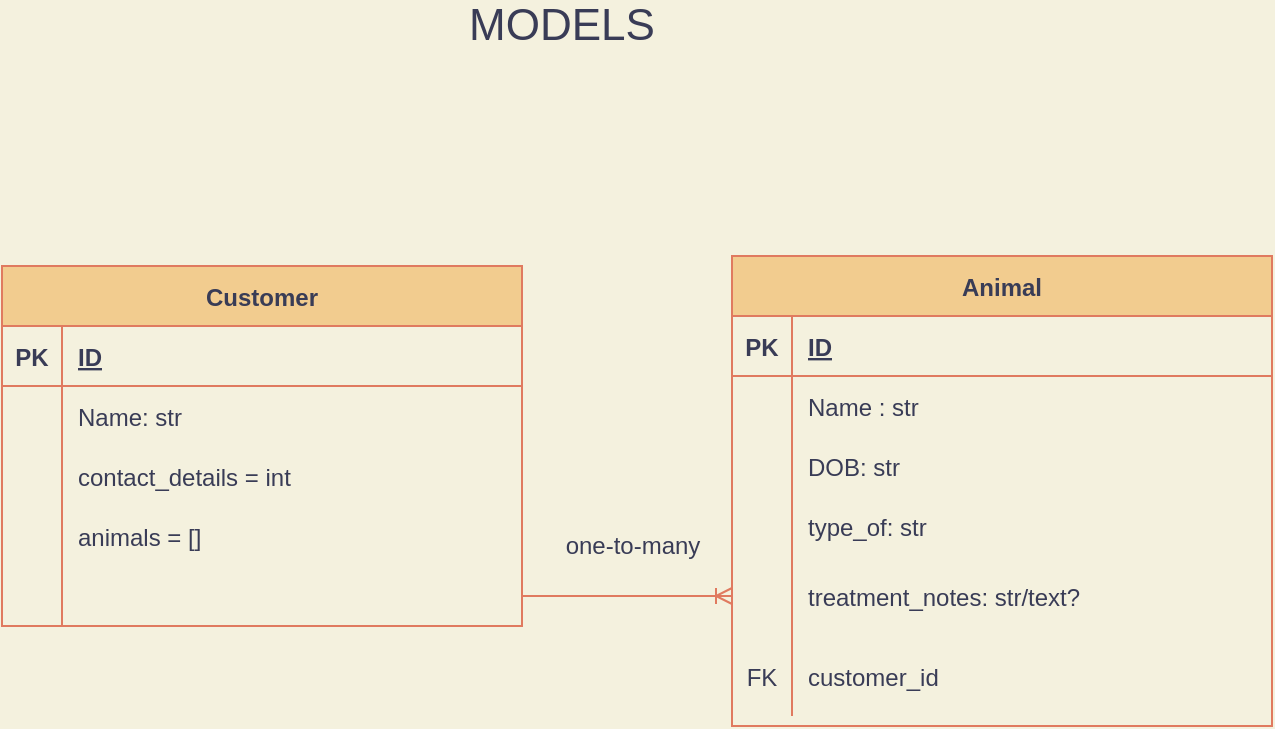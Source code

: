 <mxfile version="13.10.0" type="embed" pages="2">
    <diagram id="R2lEEEUBdFMjLlhIrx00" name="Page-1">
        <mxGraphModel dx="887" dy="693" grid="1" gridSize="10" guides="1" tooltips="1" connect="1" arrows="1" fold="1" page="1" pageScale="1" pageWidth="850" pageHeight="1100" background="#F4F1DE" math="0" shadow="0" extFonts="Permanent Marker^https://fonts.googleapis.com/css?family=Permanent+Marker">
            <root>
                <mxCell id="0"/>
                <mxCell id="1" parent="0"/>
                <mxCell id="C-vyLk0tnHw3VtMMgP7b-2" value="Animal" style="shape=table;startSize=30;container=1;collapsible=1;childLayout=tableLayout;fixedRows=1;rowLines=0;fontStyle=1;align=center;resizeLast=1;fillColor=#F2CC8F;strokeColor=#E07A5F;fontColor=#393C56;" parent="1" vertex="1">
                    <mxGeometry x="490" y="195" width="270" height="235" as="geometry"/>
                </mxCell>
                <mxCell id="C-vyLk0tnHw3VtMMgP7b-3" value="" style="shape=partialRectangle;collapsible=0;dropTarget=0;pointerEvents=0;fillColor=none;points=[[0,0.5],[1,0.5]];portConstraint=eastwest;top=0;left=0;right=0;bottom=1;strokeColor=#E07A5F;fontColor=#393C56;" parent="C-vyLk0tnHw3VtMMgP7b-2" vertex="1">
                    <mxGeometry y="30" width="270" height="30" as="geometry"/>
                </mxCell>
                <mxCell id="C-vyLk0tnHw3VtMMgP7b-4" value="PK" style="shape=partialRectangle;overflow=hidden;connectable=0;fillColor=none;top=0;left=0;bottom=0;right=0;fontStyle=1;strokeColor=#E07A5F;fontColor=#393C56;" parent="C-vyLk0tnHw3VtMMgP7b-3" vertex="1">
                    <mxGeometry width="30" height="30" as="geometry"/>
                </mxCell>
                <mxCell id="C-vyLk0tnHw3VtMMgP7b-5" value="ID" style="shape=partialRectangle;overflow=hidden;connectable=0;fillColor=none;top=0;left=0;bottom=0;right=0;align=left;spacingLeft=6;fontStyle=5;strokeColor=#E07A5F;fontColor=#393C56;" parent="C-vyLk0tnHw3VtMMgP7b-3" vertex="1">
                    <mxGeometry x="30" width="240" height="30" as="geometry"/>
                </mxCell>
                <mxCell id="C-vyLk0tnHw3VtMMgP7b-6" value="" style="shape=partialRectangle;collapsible=0;dropTarget=0;pointerEvents=0;fillColor=none;points=[[0,0.5],[1,0.5]];portConstraint=eastwest;top=0;left=0;right=0;bottom=0;strokeColor=#E07A5F;fontColor=#393C56;" parent="C-vyLk0tnHw3VtMMgP7b-2" vertex="1">
                    <mxGeometry y="60" width="270" height="30" as="geometry"/>
                </mxCell>
                <mxCell id="C-vyLk0tnHw3VtMMgP7b-7" value="" style="shape=partialRectangle;overflow=hidden;connectable=0;fillColor=none;top=0;left=0;bottom=0;right=0;strokeColor=#E07A5F;fontColor=#393C56;" parent="C-vyLk0tnHw3VtMMgP7b-6" vertex="1">
                    <mxGeometry width="30" height="30" as="geometry"/>
                </mxCell>
                <mxCell id="C-vyLk0tnHw3VtMMgP7b-8" value="Name : str" style="shape=partialRectangle;overflow=hidden;connectable=0;fillColor=none;top=0;left=0;bottom=0;right=0;align=left;spacingLeft=6;strokeColor=#E07A5F;fontColor=#393C56;" parent="C-vyLk0tnHw3VtMMgP7b-6" vertex="1">
                    <mxGeometry x="30" width="240" height="30" as="geometry"/>
                </mxCell>
                <mxCell id="C-vyLk0tnHw3VtMMgP7b-9" value="" style="shape=partialRectangle;collapsible=0;dropTarget=0;pointerEvents=0;fillColor=none;points=[[0,0.5],[1,0.5]];portConstraint=eastwest;top=0;left=0;right=0;bottom=0;strokeColor=#E07A5F;fontColor=#393C56;" parent="C-vyLk0tnHw3VtMMgP7b-2" vertex="1">
                    <mxGeometry y="90" width="270" height="30" as="geometry"/>
                </mxCell>
                <mxCell id="C-vyLk0tnHw3VtMMgP7b-10" value="" style="shape=partialRectangle;overflow=hidden;connectable=0;fillColor=none;top=0;left=0;bottom=0;right=0;strokeColor=#E07A5F;fontColor=#393C56;" parent="C-vyLk0tnHw3VtMMgP7b-9" vertex="1">
                    <mxGeometry width="30" height="30" as="geometry"/>
                </mxCell>
                <mxCell id="C-vyLk0tnHw3VtMMgP7b-11" value="DOB: str" style="shape=partialRectangle;overflow=hidden;connectable=0;fillColor=none;top=0;left=0;bottom=0;right=0;align=left;spacingLeft=6;strokeColor=#E07A5F;fontColor=#393C56;" parent="C-vyLk0tnHw3VtMMgP7b-9" vertex="1">
                    <mxGeometry x="30" width="240" height="30" as="geometry"/>
                </mxCell>
                <mxCell id="m3qaLlp12Cmb-U1JboAg-4" value="" style="shape=partialRectangle;collapsible=0;dropTarget=0;pointerEvents=0;fillColor=none;points=[[0,0.5],[1,0.5]];portConstraint=eastwest;top=0;left=0;right=0;bottom=0;strokeColor=#E07A5F;fontColor=#393C56;" parent="C-vyLk0tnHw3VtMMgP7b-2" vertex="1">
                    <mxGeometry y="120" width="270" height="30" as="geometry"/>
                </mxCell>
                <mxCell id="m3qaLlp12Cmb-U1JboAg-5" value="" style="shape=partialRectangle;overflow=hidden;connectable=0;fillColor=none;top=0;left=0;bottom=0;right=0;strokeColor=#E07A5F;fontColor=#393C56;" parent="m3qaLlp12Cmb-U1JboAg-4" vertex="1">
                    <mxGeometry width="30" height="30" as="geometry"/>
                </mxCell>
                <mxCell id="m3qaLlp12Cmb-U1JboAg-6" value="type_of: str" style="shape=partialRectangle;overflow=hidden;connectable=0;fillColor=none;top=0;left=0;bottom=0;right=0;align=left;spacingLeft=6;strokeColor=#E07A5F;fontColor=#393C56;" parent="m3qaLlp12Cmb-U1JboAg-4" vertex="1">
                    <mxGeometry x="30" width="240" height="30" as="geometry"/>
                </mxCell>
                <mxCell id="m3qaLlp12Cmb-U1JboAg-10" value="" style="shape=partialRectangle;collapsible=0;dropTarget=0;pointerEvents=0;fillColor=none;points=[[0,0.5],[1,0.5]];portConstraint=eastwest;top=0;left=0;right=0;bottom=0;strokeColor=#E07A5F;fontColor=#393C56;" parent="C-vyLk0tnHw3VtMMgP7b-2" vertex="1">
                    <mxGeometry y="150" width="270" height="40" as="geometry"/>
                </mxCell>
                <mxCell id="m3qaLlp12Cmb-U1JboAg-11" value="" style="shape=partialRectangle;overflow=hidden;connectable=0;fillColor=none;top=0;left=0;bottom=0;right=0;strokeColor=#E07A5F;fontColor=#393C56;" parent="m3qaLlp12Cmb-U1JboAg-10" vertex="1">
                    <mxGeometry width="30" height="40" as="geometry"/>
                </mxCell>
                <mxCell id="m3qaLlp12Cmb-U1JboAg-12" value="treatment_notes: str/text?" style="shape=partialRectangle;overflow=hidden;connectable=0;fillColor=none;top=0;left=0;bottom=0;right=0;align=left;spacingLeft=6;strokeColor=#E07A5F;fontColor=#393C56;" parent="m3qaLlp12Cmb-U1JboAg-10" vertex="1">
                    <mxGeometry x="30" width="240" height="40" as="geometry"/>
                </mxCell>
                <mxCell id="s-KigwSb3vza7i4PE5DC-38" value="" style="shape=partialRectangle;collapsible=0;dropTarget=0;pointerEvents=0;fillColor=none;points=[[0,0.5],[1,0.5]];portConstraint=eastwest;top=0;left=0;right=0;bottom=0;strokeColor=#E07A5F;fontColor=#393C56;" parent="C-vyLk0tnHw3VtMMgP7b-2" vertex="1">
                    <mxGeometry y="190" width="270" height="40" as="geometry"/>
                </mxCell>
                <mxCell id="s-KigwSb3vza7i4PE5DC-39" value="FK" style="shape=partialRectangle;overflow=hidden;connectable=0;fillColor=none;top=0;left=0;bottom=0;right=0;strokeColor=#E07A5F;fontColor=#393C56;" parent="s-KigwSb3vza7i4PE5DC-38" vertex="1">
                    <mxGeometry width="30" height="40" as="geometry"/>
                </mxCell>
                <mxCell id="s-KigwSb3vza7i4PE5DC-40" value="customer_id" style="shape=partialRectangle;overflow=hidden;connectable=0;fillColor=none;top=0;left=0;bottom=0;right=0;align=left;spacingLeft=6;strokeColor=#E07A5F;fontColor=#393C56;" parent="s-KigwSb3vza7i4PE5DC-38" vertex="1">
                    <mxGeometry x="30" width="240" height="40" as="geometry"/>
                </mxCell>
                <mxCell id="C-vyLk0tnHw3VtMMgP7b-23" value="Customer" style="shape=table;startSize=30;container=1;collapsible=1;childLayout=tableLayout;fixedRows=1;rowLines=0;fontStyle=1;align=center;resizeLast=1;fillColor=#F2CC8F;strokeColor=#E07A5F;fontColor=#393C56;" parent="1" vertex="1">
                    <mxGeometry x="125" y="200" width="260" height="180" as="geometry"/>
                </mxCell>
                <mxCell id="C-vyLk0tnHw3VtMMgP7b-24" value="" style="shape=partialRectangle;collapsible=0;dropTarget=0;pointerEvents=0;fillColor=none;points=[[0,0.5],[1,0.5]];portConstraint=eastwest;top=0;left=0;right=0;bottom=1;strokeColor=#E07A5F;fontColor=#393C56;" parent="C-vyLk0tnHw3VtMMgP7b-23" vertex="1">
                    <mxGeometry y="30" width="260" height="30" as="geometry"/>
                </mxCell>
                <mxCell id="C-vyLk0tnHw3VtMMgP7b-25" value="PK" style="shape=partialRectangle;overflow=hidden;connectable=0;fillColor=none;top=0;left=0;bottom=0;right=0;fontStyle=1;strokeColor=#E07A5F;fontColor=#393C56;" parent="C-vyLk0tnHw3VtMMgP7b-24" vertex="1">
                    <mxGeometry width="30" height="30" as="geometry"/>
                </mxCell>
                <mxCell id="C-vyLk0tnHw3VtMMgP7b-26" value="ID" style="shape=partialRectangle;overflow=hidden;connectable=0;fillColor=none;top=0;left=0;bottom=0;right=0;align=left;spacingLeft=6;fontStyle=5;strokeColor=#E07A5F;fontColor=#393C56;" parent="C-vyLk0tnHw3VtMMgP7b-24" vertex="1">
                    <mxGeometry x="30" width="230" height="30" as="geometry"/>
                </mxCell>
                <mxCell id="C-vyLk0tnHw3VtMMgP7b-27" value="" style="shape=partialRectangle;collapsible=0;dropTarget=0;pointerEvents=0;fillColor=none;points=[[0,0.5],[1,0.5]];portConstraint=eastwest;top=0;left=0;right=0;bottom=0;strokeColor=#E07A5F;fontColor=#393C56;" parent="C-vyLk0tnHw3VtMMgP7b-23" vertex="1">
                    <mxGeometry y="60" width="260" height="30" as="geometry"/>
                </mxCell>
                <mxCell id="C-vyLk0tnHw3VtMMgP7b-28" value="" style="shape=partialRectangle;overflow=hidden;connectable=0;fillColor=none;top=0;left=0;bottom=0;right=0;strokeColor=#E07A5F;fontColor=#393C56;" parent="C-vyLk0tnHw3VtMMgP7b-27" vertex="1">
                    <mxGeometry width="30" height="30" as="geometry"/>
                </mxCell>
                <mxCell id="C-vyLk0tnHw3VtMMgP7b-29" value="Name: str" style="shape=partialRectangle;overflow=hidden;connectable=0;fillColor=none;top=0;left=0;bottom=0;right=0;align=left;spacingLeft=6;strokeColor=#E07A5F;fontColor=#393C56;" parent="C-vyLk0tnHw3VtMMgP7b-27" vertex="1">
                    <mxGeometry x="30" width="230" height="30" as="geometry"/>
                </mxCell>
                <mxCell id="4" value="" style="shape=partialRectangle;collapsible=0;dropTarget=0;pointerEvents=0;fillColor=none;points=[[0,0.5],[1,0.5]];portConstraint=eastwest;top=0;left=0;right=0;bottom=0;strokeColor=#E07A5F;fontColor=#393C56;" parent="C-vyLk0tnHw3VtMMgP7b-23" vertex="1">
                    <mxGeometry y="90" width="260" height="30" as="geometry"/>
                </mxCell>
                <mxCell id="5" value="" style="shape=partialRectangle;overflow=hidden;connectable=0;fillColor=none;top=0;left=0;bottom=0;right=0;strokeColor=#E07A5F;fontColor=#393C56;" parent="4" vertex="1">
                    <mxGeometry width="30" height="30" as="geometry"/>
                </mxCell>
                <mxCell id="6" value="contact_details = int" style="shape=partialRectangle;overflow=hidden;connectable=0;fillColor=none;top=0;left=0;bottom=0;right=0;align=left;spacingLeft=6;strokeColor=#E07A5F;fontColor=#393C56;" parent="4" vertex="1">
                    <mxGeometry x="30" width="230" height="30" as="geometry"/>
                </mxCell>
                <mxCell id="8" value="" style="shape=partialRectangle;collapsible=0;dropTarget=0;pointerEvents=0;fillColor=none;points=[[0,0.5],[1,0.5]];portConstraint=eastwest;top=0;left=0;right=0;bottom=0;strokeColor=#E07A5F;fontColor=#393C56;" parent="C-vyLk0tnHw3VtMMgP7b-23" vertex="1">
                    <mxGeometry y="120" width="260" height="30" as="geometry"/>
                </mxCell>
                <mxCell id="9" value="" style="shape=partialRectangle;overflow=hidden;connectable=0;fillColor=none;top=0;left=0;bottom=0;right=0;strokeColor=#E07A5F;fontColor=#393C56;" parent="8" vertex="1">
                    <mxGeometry width="30" height="30" as="geometry"/>
                </mxCell>
                <mxCell id="10" value="animals = []" style="shape=partialRectangle;overflow=hidden;connectable=0;fillColor=none;top=0;left=0;bottom=0;right=0;align=left;spacingLeft=6;strokeColor=#E07A5F;fontColor=#393C56;" parent="8" vertex="1">
                    <mxGeometry x="30" width="230" height="30" as="geometry"/>
                </mxCell>
                <mxCell id="sMl9wzCmshgmMqr8aEdK-1" value="" style="shape=partialRectangle;collapsible=0;dropTarget=0;pointerEvents=0;fillColor=none;points=[[0,0.5],[1,0.5]];portConstraint=eastwest;top=0;left=0;right=0;bottom=0;strokeColor=#E07A5F;fontColor=#393C56;" parent="C-vyLk0tnHw3VtMMgP7b-23" vertex="1">
                    <mxGeometry y="150" width="260" height="30" as="geometry"/>
                </mxCell>
                <mxCell id="sMl9wzCmshgmMqr8aEdK-2" value="" style="shape=partialRectangle;overflow=hidden;connectable=0;fillColor=none;top=0;left=0;bottom=0;right=0;strokeColor=#E07A5F;fontColor=#393C56;" parent="sMl9wzCmshgmMqr8aEdK-1" vertex="1">
                    <mxGeometry width="30" height="30" as="geometry"/>
                </mxCell>
                <mxCell id="sMl9wzCmshgmMqr8aEdK-3" value="" style="shape=partialRectangle;overflow=hidden;connectable=0;fillColor=none;top=0;left=0;bottom=0;right=0;align=left;spacingLeft=6;strokeColor=#E07A5F;fontColor=#393C56;" parent="sMl9wzCmshgmMqr8aEdK-1" vertex="1">
                    <mxGeometry x="30" width="230" height="30" as="geometry"/>
                </mxCell>
                <mxCell id="2M-peekqNy5MApfXIUkE-1" value="MODELS" style="text;html=1;strokeColor=none;fillColor=none;align=center;verticalAlign=middle;whiteSpace=wrap;rounded=0;fontColor=#393C56;fontSize=22;" parent="1" vertex="1">
                    <mxGeometry x="385" y="70" width="40" height="20" as="geometry"/>
                </mxCell>
                <mxCell id="6WYZzebc0GBA0RKRzfge-3" value="" style="edgeStyle=entityRelationEdgeStyle;fontSize=12;html=1;endArrow=ERoneToMany;strokeColor=#E07A5F;fillColor=#F2CC8F;curved=1;exitX=1;exitY=0.5;exitDx=0;exitDy=0;fontColor=#393C56;labelBackgroundColor=#F4F1DE;entryX=0;entryY=0.5;entryDx=0;entryDy=0;" parent="1" target="m3qaLlp12Cmb-U1JboAg-10" edge="1">
                    <mxGeometry width="100" height="100" relative="1" as="geometry">
                        <mxPoint x="385" y="365" as="sourcePoint"/>
                        <mxPoint x="610" y="530" as="targetPoint"/>
                    </mxGeometry>
                </mxCell>
                <mxCell id="6WYZzebc0GBA0RKRzfge-4" value="one-to-many" style="text;html=1;align=center;verticalAlign=middle;resizable=0;points=[];autosize=1;fontColor=#393C56;" parent="1" vertex="1">
                    <mxGeometry x="400" y="330" width="80" height="20" as="geometry"/>
                </mxCell>
            </root>
        </mxGraphModel>
    </diagram>
    <diagram id="rSBqZeCoSOHBdyiPo5w2" name="Page-2">
        &#xa;
        <mxGraphModel dx="928" dy="565" grid="1" gridSize="10" guides="1" tooltips="1" connect="1" arrows="1" fold="1" page="1" pageScale="1" pageWidth="827" pageHeight="1169" math="0" shadow="0">
            &#xa;
            <root>
                &#xa;
                <mxCell id="lDHYs7ZyNJDyZTK_fsyR-0"/>
                &#xa;
                <mxCell id="lDHYs7ZyNJDyZTK_fsyR-1" parent="lDHYs7ZyNJDyZTK_fsyR-0"/>
                &#xa;
                <mxCell id="Sy6s8A0JcSs1XR2398G7-0" value="MODEL" style="text;html=1;align=center;verticalAlign=middle;resizable=0;points=[];autosize=1;fontColor=#095C86;fontStyle=1" parent="lDHYs7ZyNJDyZTK_fsyR-1" vertex="1">
                    &#xa;
                    <mxGeometry x="120" y="30" width="60" height="20" as="geometry"/>
                    &#xa;
                </mxCell>
                &#xa;
                <mxCell id="Sy6s8A0JcSs1XR2398G7-1" value="DATABASE" style="text;html=1;align=center;verticalAlign=middle;resizable=0;points=[];autosize=1;fontColor=#095C86;fontStyle=1" parent="lDHYs7ZyNJDyZTK_fsyR-1" vertex="1">
                    &#xa;
                    <mxGeometry x="110" y="330" width="80" height="20" as="geometry"/>
                    &#xa;
                </mxCell>
                &#xa;
                <mxCell id="Sy6s8A0JcSs1XR2398G7-2" value="Animals" style="swimlane;fontStyle=0;childLayout=stackLayout;horizontal=1;startSize=26;horizontalStack=0;resizeParent=1;resizeParentMax=0;resizeLast=0;collapsible=1;marginBottom=0;align=center;fontSize=14;rounded=0;strokeColor=#AF45ED;fillColor=#F694C1;fontColor=#095C86;" parent="lDHYs7ZyNJDyZTK_fsyR-1" vertex="1">
                    &#xa;
                    <mxGeometry x="90" y="70" width="160" height="188" as="geometry"/>
                    &#xa;
                </mxCell>
                &#xa;
                <mxCell id="Sy6s8A0JcSs1XR2398G7-3" value="NAME = STR" style="text;strokeColor=none;fillColor=none;spacingLeft=4;spacingRight=4;overflow=hidden;rotatable=0;points=[[0,0.5],[1,0.5]];portConstraint=eastwest;fontSize=12;fontColor=#095C86;" parent="Sy6s8A0JcSs1XR2398G7-2" vertex="1">
                    &#xa;
                    <mxGeometry y="26" width="160" height="30" as="geometry"/>
                    &#xa;
                </mxCell>
                &#xa;
                <mxCell id="Sy6s8A0JcSs1XR2398G7-4" value="DOB = STR" style="text;strokeColor=none;fillColor=none;spacingLeft=4;spacingRight=4;overflow=hidden;rotatable=0;points=[[0,0.5],[1,0.5]];portConstraint=eastwest;fontSize=12;fontColor=#095C86;" parent="Sy6s8A0JcSs1XR2398G7-2" vertex="1">
                    &#xa;
                    <mxGeometry y="56" width="160" height="30" as="geometry"/>
                    &#xa;
                </mxCell>
                &#xa;
                <mxCell id="Sy6s8A0JcSs1XR2398G7-5" value="TYPE = STR" style="text;strokeColor=none;fillColor=none;spacingLeft=4;spacingRight=4;overflow=hidden;rotatable=0;points=[[0,0.5],[1,0.5]];portConstraint=eastwest;fontSize=12;fontColor=#095C86;" parent="Sy6s8A0JcSs1XR2398G7-2" vertex="1">
                    &#xa;
                    <mxGeometry y="86" width="160" height="34" as="geometry"/>
                    &#xa;
                </mxCell>
                &#xa;
                <mxCell id="Sy6s8A0JcSs1XR2398G7-6" value="CONTACT_DETAILS = INT" style="text;strokeColor=none;fillColor=none;spacingLeft=4;spacingRight=4;overflow=hidden;rotatable=0;points=[[0,0.5],[1,0.5]];portConstraint=eastwest;fontSize=12;fontColor=#095C86;" parent="Sy6s8A0JcSs1XR2398G7-2" vertex="1">
                    &#xa;
                    <mxGeometry y="120" width="160" height="34" as="geometry"/>
                    &#xa;
                </mxCell>
                &#xa;
                <mxCell id="Sy6s8A0JcSs1XR2398G7-7" value="NOTES = STR" style="text;strokeColor=none;fillColor=none;spacingLeft=4;spacingRight=4;overflow=hidden;rotatable=0;points=[[0,0.5],[1,0.5]];portConstraint=eastwest;fontSize=12;fontColor=#095C86;" parent="Sy6s8A0JcSs1XR2398G7-2" vertex="1">
                    &#xa;
                    <mxGeometry y="154" width="160" height="34" as="geometry"/>
                    &#xa;
                </mxCell>
                &#xa;
                <mxCell id="Sy6s8A0JcSs1XR2398G7-23" value="Animals" style="shape=table;html=1;whiteSpace=wrap;startSize=30;container=1;collapsible=0;childLayout=tableLayout;fontStyle=1;align=center;rounded=0;strokeColor=#AF45ED;fillColor=#F694C1;fontColor=#095C86;" parent="lDHYs7ZyNJDyZTK_fsyR-1" vertex="1">
                    &#xa;
                    <mxGeometry x="80" y="740" width="1350" height="180" as="geometry"/>
                    &#xa;
                </mxCell>
                &#xa;
                <mxCell id="Sy6s8A0JcSs1XR2398G7-24" value="" style="shape=partialRectangle;html=1;whiteSpace=wrap;collapsible=0;dropTarget=0;pointerEvents=0;fillColor=none;top=0;left=0;bottom=0;right=0;points=[[0,0.5],[1,0.5]];portConstraint=eastwest;strokeColor=#AF45ED;fontColor=#095C86;" parent="Sy6s8A0JcSs1XR2398G7-23" vertex="1">
                    &#xa;
                    <mxGeometry y="30" width="1350" height="50" as="geometry"/>
                    &#xa;
                </mxCell>
                &#xa;
                <mxCell id="Sy6s8A0JcSs1XR2398G7-25" value="PK_Animal_ID" style="shape=partialRectangle;html=1;whiteSpace=wrap;connectable=0;fillColor=none;top=0;left=0;bottom=0;right=0;overflow=hidden;strokeColor=#AF45ED;fontColor=#095C86;" parent="Sy6s8A0JcSs1XR2398G7-24" vertex="1">
                    &#xa;
                    <mxGeometry width="168" height="50" as="geometry"/>
                    &#xa;
                </mxCell>
                &#xa;
                <mxCell id="Sy6s8A0JcSs1XR2398G7-26" value="NAME" style="shape=partialRectangle;html=1;whiteSpace=wrap;connectable=0;fillColor=none;top=0;left=0;bottom=0;right=0;overflow=hidden;strokeColor=#AF45ED;fontColor=#095C86;" parent="Sy6s8A0JcSs1XR2398G7-24" vertex="1">
                    &#xa;
                    <mxGeometry x="168" width="172" height="50" as="geometry"/>
                    &#xa;
                </mxCell>
                &#xa;
                <mxCell id="Sy6s8A0JcSs1XR2398G7-27" value="DOB" style="shape=partialRectangle;html=1;whiteSpace=wrap;connectable=0;fillColor=none;top=0;left=0;bottom=0;right=0;overflow=hidden;strokeColor=#AF45ED;fontColor=#095C86;" parent="Sy6s8A0JcSs1XR2398G7-24" vertex="1">
                    &#xa;
                    <mxGeometry x="340" width="167" height="50" as="geometry"/>
                    &#xa;
                </mxCell>
                &#xa;
                <mxCell id="Sy6s8A0JcSs1XR2398G7-51" value="TYPE" style="shape=partialRectangle;html=1;whiteSpace=wrap;connectable=0;fillColor=none;top=0;left=0;bottom=0;right=0;overflow=hidden;strokeColor=#AF45ED;fontColor=#095C86;" parent="Sy6s8A0JcSs1XR2398G7-24" vertex="1">
                    &#xa;
                    <mxGeometry x="507" width="169" height="50" as="geometry"/>
                    &#xa;
                </mxCell>
                &#xa;
                <mxCell id="Sy6s8A0JcSs1XR2398G7-54" value="&lt;span&gt;CONTACT_DETAILS&lt;/span&gt;" style="shape=partialRectangle;html=1;whiteSpace=wrap;connectable=0;fillColor=none;top=0;left=0;bottom=0;right=0;overflow=hidden;strokeColor=#AF45ED;fontColor=#095C86;" parent="Sy6s8A0JcSs1XR2398G7-24" vertex="1">
                    &#xa;
                    <mxGeometry x="676" width="168" height="50" as="geometry"/>
                    &#xa;
                </mxCell>
                &#xa;
                <mxCell id="Sy6s8A0JcSs1XR2398G7-48" value="NOTES" style="shape=partialRectangle;html=1;whiteSpace=wrap;connectable=0;fillColor=none;top=0;left=0;bottom=0;right=0;overflow=hidden;strokeColor=#AF45ED;fontColor=#095C86;" parent="Sy6s8A0JcSs1XR2398G7-24" vertex="1">
                    &#xa;
                    <mxGeometry x="844" width="170" height="50" as="geometry"/>
                    &#xa;
                </mxCell>
                &#xa;
                <mxCell id="Wd3YeD7j31b_GXN4Pdq--17" value="FK_Vet_ID" style="shape=partialRectangle;html=1;whiteSpace=wrap;connectable=0;fillColor=none;top=0;left=0;bottom=0;right=0;overflow=hidden;strokeColor=#AF45ED;fontColor=#095C86;" parent="Sy6s8A0JcSs1XR2398G7-24" vertex="1">
                    &#xa;
                    <mxGeometry x="1014" width="168" height="50" as="geometry"/>
                    &#xa;
                </mxCell>
                &#xa;
                <mxCell id="aN0Vx6FvsE0vehQAyJre-19" value="FK_Customer_ID&lt;br&gt;" style="shape=partialRectangle;html=1;whiteSpace=wrap;connectable=0;fillColor=none;top=0;left=0;bottom=0;right=0;overflow=hidden;strokeColor=#AF45ED;fontColor=#095C86;" parent="Sy6s8A0JcSs1XR2398G7-24" vertex="1">
                    &#xa;
                    <mxGeometry x="1182" width="168" height="50" as="geometry"/>
                    &#xa;
                </mxCell>
                &#xa;
                <mxCell id="Sy6s8A0JcSs1XR2398G7-28" value="" style="shape=partialRectangle;html=1;whiteSpace=wrap;collapsible=0;dropTarget=0;pointerEvents=0;fillColor=none;top=0;left=0;bottom=0;right=0;points=[[0,0.5],[1,0.5]];portConstraint=eastwest;strokeColor=#AF45ED;fontColor=#095C86;" parent="Sy6s8A0JcSs1XR2398G7-23" vertex="1">
                    &#xa;
                    <mxGeometry y="80" width="1350" height="50" as="geometry"/>
                    &#xa;
                </mxCell>
                &#xa;
                <mxCell id="Sy6s8A0JcSs1XR2398G7-29" value="1" style="shape=partialRectangle;html=1;whiteSpace=wrap;connectable=0;fillColor=none;top=0;left=0;bottom=0;right=0;overflow=hidden;strokeColor=#AF45ED;fontColor=#095C86;" parent="Sy6s8A0JcSs1XR2398G7-28" vertex="1">
                    &#xa;
                    <mxGeometry width="168" height="50" as="geometry"/>
                    &#xa;
                </mxCell>
                &#xa;
                <mxCell id="Sy6s8A0JcSs1XR2398G7-30" value="ZERO" style="shape=partialRectangle;html=1;whiteSpace=wrap;connectable=0;fillColor=none;top=0;left=0;bottom=0;right=0;overflow=hidden;strokeColor=#AF45ED;fontColor=#095C86;" parent="Sy6s8A0JcSs1XR2398G7-28" vertex="1">
                    &#xa;
                    <mxGeometry x="168" width="172" height="50" as="geometry"/>
                    &#xa;
                </mxCell>
                &#xa;
                <mxCell id="Sy6s8A0JcSs1XR2398G7-31" value="" style="shape=partialRectangle;html=1;whiteSpace=wrap;connectable=0;fillColor=none;top=0;left=0;bottom=0;right=0;overflow=hidden;strokeColor=#AF45ED;fontColor=#095C86;" parent="Sy6s8A0JcSs1XR2398G7-28" vertex="1">
                    &#xa;
                    <mxGeometry x="340" width="167" height="50" as="geometry"/>
                    &#xa;
                </mxCell>
                &#xa;
                <mxCell id="Sy6s8A0JcSs1XR2398G7-52" style="shape=partialRectangle;html=1;whiteSpace=wrap;connectable=0;fillColor=none;top=0;left=0;bottom=0;right=0;overflow=hidden;strokeColor=#AF45ED;fontColor=#095C86;" parent="Sy6s8A0JcSs1XR2398G7-28" vertex="1">
                    &#xa;
                    <mxGeometry x="507" width="169" height="50" as="geometry"/>
                    &#xa;
                </mxCell>
                &#xa;
                <mxCell id="Sy6s8A0JcSs1XR2398G7-55" style="shape=partialRectangle;html=1;whiteSpace=wrap;connectable=0;fillColor=none;top=0;left=0;bottom=0;right=0;overflow=hidden;strokeColor=#AF45ED;fontColor=#095C86;" parent="Sy6s8A0JcSs1XR2398G7-28" vertex="1">
                    &#xa;
                    <mxGeometry x="676" width="168" height="50" as="geometry"/>
                    &#xa;
                </mxCell>
                &#xa;
                <mxCell id="Sy6s8A0JcSs1XR2398G7-49" style="shape=partialRectangle;html=1;whiteSpace=wrap;connectable=0;fillColor=none;top=0;left=0;bottom=0;right=0;overflow=hidden;strokeColor=#AF45ED;fontColor=#095C86;" parent="Sy6s8A0JcSs1XR2398G7-28" vertex="1">
                    &#xa;
                    <mxGeometry x="844" width="170" height="50" as="geometry"/>
                    &#xa;
                </mxCell>
                &#xa;
                <mxCell id="Wd3YeD7j31b_GXN4Pdq--18" style="shape=partialRectangle;html=1;whiteSpace=wrap;connectable=0;fillColor=none;top=0;left=0;bottom=0;right=0;overflow=hidden;strokeColor=#AF45ED;fontColor=#095C86;" parent="Sy6s8A0JcSs1XR2398G7-28" vertex="1">
                    &#xa;
                    <mxGeometry x="1014" width="168" height="50" as="geometry"/>
                    &#xa;
                </mxCell>
                &#xa;
                <mxCell id="aN0Vx6FvsE0vehQAyJre-20" style="shape=partialRectangle;html=1;whiteSpace=wrap;connectable=0;fillColor=none;top=0;left=0;bottom=0;right=0;overflow=hidden;strokeColor=#AF45ED;fontColor=#095C86;" parent="Sy6s8A0JcSs1XR2398G7-28" vertex="1">
                    &#xa;
                    <mxGeometry x="1182" width="168" height="50" as="geometry"/>
                    &#xa;
                </mxCell>
                &#xa;
                <mxCell id="Sy6s8A0JcSs1XR2398G7-32" value="" style="shape=partialRectangle;html=1;whiteSpace=wrap;collapsible=0;dropTarget=0;pointerEvents=0;fillColor=none;top=0;left=0;bottom=0;right=0;points=[[0,0.5],[1,0.5]];portConstraint=eastwest;strokeColor=#AF45ED;fontColor=#095C86;" parent="Sy6s8A0JcSs1XR2398G7-23" vertex="1">
                    &#xa;
                    <mxGeometry y="130" width="1350" height="50" as="geometry"/>
                    &#xa;
                </mxCell>
                &#xa;
                <mxCell id="Sy6s8A0JcSs1XR2398G7-33" value="2" style="shape=partialRectangle;html=1;whiteSpace=wrap;connectable=0;fillColor=none;top=0;left=0;bottom=0;right=0;overflow=hidden;strokeColor=#AF45ED;fontColor=#095C86;" parent="Sy6s8A0JcSs1XR2398G7-32" vertex="1">
                    &#xa;
                    <mxGeometry width="168" height="50" as="geometry"/>
                    &#xa;
                </mxCell>
                &#xa;
                <mxCell id="Sy6s8A0JcSs1XR2398G7-34" value="LUNA" style="shape=partialRectangle;html=1;whiteSpace=wrap;connectable=0;fillColor=none;top=0;left=0;bottom=0;right=0;overflow=hidden;strokeColor=#AF45ED;fontColor=#095C86;" parent="Sy6s8A0JcSs1XR2398G7-32" vertex="1">
                    &#xa;
                    <mxGeometry x="168" width="172" height="50" as="geometry"/>
                    &#xa;
                </mxCell>
                &#xa;
                <mxCell id="Sy6s8A0JcSs1XR2398G7-35" value="" style="shape=partialRectangle;html=1;whiteSpace=wrap;connectable=0;fillColor=none;top=0;left=0;bottom=0;right=0;overflow=hidden;strokeColor=#AF45ED;fontColor=#095C86;" parent="Sy6s8A0JcSs1XR2398G7-32" vertex="1">
                    &#xa;
                    <mxGeometry x="340" width="167" height="50" as="geometry"/>
                    &#xa;
                </mxCell>
                &#xa;
                <mxCell id="Sy6s8A0JcSs1XR2398G7-53" style="shape=partialRectangle;html=1;whiteSpace=wrap;connectable=0;fillColor=none;top=0;left=0;bottom=0;right=0;overflow=hidden;strokeColor=#AF45ED;fontColor=#095C86;" parent="Sy6s8A0JcSs1XR2398G7-32" vertex="1">
                    &#xa;
                    <mxGeometry x="507" width="169" height="50" as="geometry"/>
                    &#xa;
                </mxCell>
                &#xa;
                <mxCell id="Sy6s8A0JcSs1XR2398G7-56" style="shape=partialRectangle;html=1;whiteSpace=wrap;connectable=0;fillColor=none;top=0;left=0;bottom=0;right=0;overflow=hidden;strokeColor=#AF45ED;fontColor=#095C86;" parent="Sy6s8A0JcSs1XR2398G7-32" vertex="1">
                    &#xa;
                    <mxGeometry x="676" width="168" height="50" as="geometry"/>
                    &#xa;
                </mxCell>
                &#xa;
                <mxCell id="Sy6s8A0JcSs1XR2398G7-50" style="shape=partialRectangle;html=1;whiteSpace=wrap;connectable=0;fillColor=none;top=0;left=0;bottom=0;right=0;overflow=hidden;strokeColor=#AF45ED;fontColor=#095C86;" parent="Sy6s8A0JcSs1XR2398G7-32" vertex="1">
                    &#xa;
                    <mxGeometry x="844" width="170" height="50" as="geometry"/>
                    &#xa;
                </mxCell>
                &#xa;
                <mxCell id="Wd3YeD7j31b_GXN4Pdq--19" style="shape=partialRectangle;html=1;whiteSpace=wrap;connectable=0;fillColor=none;top=0;left=0;bottom=0;right=0;overflow=hidden;strokeColor=#AF45ED;fontColor=#095C86;" parent="Sy6s8A0JcSs1XR2398G7-32" vertex="1">
                    &#xa;
                    <mxGeometry x="1014" width="168" height="50" as="geometry"/>
                    &#xa;
                </mxCell>
                &#xa;
                <mxCell id="aN0Vx6FvsE0vehQAyJre-21" style="shape=partialRectangle;html=1;whiteSpace=wrap;connectable=0;fillColor=none;top=0;left=0;bottom=0;right=0;overflow=hidden;strokeColor=#AF45ED;fontColor=#095C86;" parent="Sy6s8A0JcSs1XR2398G7-32" vertex="1">
                    &#xa;
                    <mxGeometry x="1182" width="168" height="50" as="geometry"/>
                    &#xa;
                </mxCell>
                &#xa;
                <mxCell id="mhWflMuoH6KhJENKI_aJ-6" value="Vet" style="shape=table;html=1;whiteSpace=wrap;startSize=30;container=1;collapsible=0;childLayout=tableLayout;fontStyle=1;align=center;rounded=0;strokeColor=#AF45ED;fillColor=#F694C1;fontColor=#095C86;" parent="lDHYs7ZyNJDyZTK_fsyR-1" vertex="1">
                    &#xa;
                    <mxGeometry x="100" y="400" width="394" height="150" as="geometry"/>
                    &#xa;
                </mxCell>
                &#xa;
                <mxCell id="mhWflMuoH6KhJENKI_aJ-7" value="" style="shape=partialRectangle;html=1;whiteSpace=wrap;collapsible=0;dropTarget=0;pointerEvents=0;fillColor=none;top=0;left=0;bottom=0;right=0;points=[[0,0.5],[1,0.5]];portConstraint=eastwest;strokeColor=#AF45ED;fontColor=#095C86;" parent="mhWflMuoH6KhJENKI_aJ-6" vertex="1">
                    &#xa;
                    <mxGeometry y="30" width="394" height="40" as="geometry"/>
                    &#xa;
                </mxCell>
                &#xa;
                <mxCell id="mhWflMuoH6KhJENKI_aJ-8" value="PK_Vet_ID" style="shape=partialRectangle;html=1;whiteSpace=wrap;connectable=0;fillColor=none;top=0;left=0;bottom=0;right=0;overflow=hidden;strokeColor=#AF45ED;fontColor=#095C86;" parent="mhWflMuoH6KhJENKI_aJ-7" vertex="1">
                    &#xa;
                    <mxGeometry width="196" height="40" as="geometry"/>
                    &#xa;
                </mxCell>
                &#xa;
                <mxCell id="mhWflMuoH6KhJENKI_aJ-9" value="NAME" style="shape=partialRectangle;html=1;whiteSpace=wrap;connectable=0;fillColor=none;top=0;left=0;bottom=0;right=0;overflow=hidden;strokeColor=#AF45ED;fontColor=#095C86;" parent="mhWflMuoH6KhJENKI_aJ-7" vertex="1">
                    &#xa;
                    <mxGeometry x="196" width="198" height="40" as="geometry"/>
                    &#xa;
                </mxCell>
                &#xa;
                <mxCell id="mhWflMuoH6KhJENKI_aJ-14" value="" style="shape=partialRectangle;html=1;whiteSpace=wrap;collapsible=0;dropTarget=0;pointerEvents=0;fillColor=none;top=0;left=0;bottom=0;right=0;points=[[0,0.5],[1,0.5]];portConstraint=eastwest;strokeColor=#AF45ED;fontColor=#095C86;" parent="mhWflMuoH6KhJENKI_aJ-6" vertex="1">
                    &#xa;
                    <mxGeometry y="70" width="394" height="40" as="geometry"/>
                    &#xa;
                </mxCell>
                &#xa;
                <mxCell id="mhWflMuoH6KhJENKI_aJ-15" value="1" style="shape=partialRectangle;html=1;whiteSpace=wrap;connectable=0;fillColor=none;top=0;left=0;bottom=0;right=0;overflow=hidden;strokeColor=#AF45ED;fontColor=#095C86;" parent="mhWflMuoH6KhJENKI_aJ-14" vertex="1">
                    &#xa;
                    <mxGeometry width="196" height="40" as="geometry"/>
                    &#xa;
                </mxCell>
                &#xa;
                <mxCell id="mhWflMuoH6KhJENKI_aJ-16" value="Halo Pet Care" style="shape=partialRectangle;html=1;whiteSpace=wrap;connectable=0;fillColor=none;top=0;left=0;bottom=0;right=0;overflow=hidden;strokeColor=#AF45ED;fontColor=#095C86;" parent="mhWflMuoH6KhJENKI_aJ-14" vertex="1">
                    &#xa;
                    <mxGeometry x="196" width="198" height="40" as="geometry"/>
                    &#xa;
                </mxCell>
                &#xa;
                <mxCell id="mhWflMuoH6KhJENKI_aJ-21" value="" style="shape=partialRectangle;html=1;whiteSpace=wrap;collapsible=0;dropTarget=0;pointerEvents=0;fillColor=none;top=0;left=0;bottom=0;right=0;points=[[0,0.5],[1,0.5]];portConstraint=eastwest;strokeColor=#AF45ED;fontColor=#095C86;" parent="mhWflMuoH6KhJENKI_aJ-6" vertex="1">
                    &#xa;
                    <mxGeometry y="110" width="394" height="40" as="geometry"/>
                    &#xa;
                </mxCell>
                &#xa;
                <mxCell id="mhWflMuoH6KhJENKI_aJ-22" value="2" style="shape=partialRectangle;html=1;whiteSpace=wrap;connectable=0;fillColor=none;top=0;left=0;bottom=0;right=0;overflow=hidden;strokeColor=#AF45ED;fontColor=#095C86;" parent="mhWflMuoH6KhJENKI_aJ-21" vertex="1">
                    &#xa;
                    <mxGeometry width="196" height="40" as="geometry"/>
                    &#xa;
                </mxCell>
                &#xa;
                <mxCell id="mhWflMuoH6KhJENKI_aJ-23" value="Do Littles" style="shape=partialRectangle;html=1;whiteSpace=wrap;connectable=0;fillColor=none;top=0;left=0;bottom=0;right=0;overflow=hidden;strokeColor=#AF45ED;fontColor=#095C86;" parent="mhWflMuoH6KhJENKI_aJ-21" vertex="1">
                    &#xa;
                    <mxGeometry x="196" width="198" height="40" as="geometry"/>
                    &#xa;
                </mxCell>
                &#xa;
                <mxCell id="Wd3YeD7j31b_GXN4Pdq--20" value="" style="edgeStyle=elbowEdgeStyle;elbow=horizontal;endArrow=classic;html=1;strokeColor=#60E696;fillColor=#F694C1;fontSize=22;fontColor=#095C86;" parent="lDHYs7ZyNJDyZTK_fsyR-1" edge="1">
                    &#xa;
                    <mxGeometry width="50" height="50" relative="1" as="geometry">
                        &#xa;
                        <mxPoint x="400" y="580" as="sourcePoint"/>
                        &#xa;
                        <mxPoint x="1180" y="710" as="targetPoint"/>
                        &#xa;
                    </mxGeometry>
                    &#xa;
                </mxCell>
                &#xa;
                <mxCell id="bBqlIy_WH5PAhfdDtOoR-35" value="Vets" style="swimlane;fontStyle=0;childLayout=stackLayout;horizontal=1;startSize=26;horizontalStack=0;resizeParent=1;resizeParentMax=0;resizeLast=0;collapsible=1;marginBottom=0;align=center;fontSize=14;rounded=0;strokeColor=#AF45ED;fillColor=#F694C1;fontColor=#095C86;" parent="lDHYs7ZyNJDyZTK_fsyR-1" vertex="1">
                    &#xa;
                    <mxGeometry x="316" y="70" width="160" height="90" as="geometry"/>
                    &#xa;
                </mxCell>
                &#xa;
                <mxCell id="bBqlIy_WH5PAhfdDtOoR-36" value="NAME = STR" style="text;strokeColor=none;fillColor=none;spacingLeft=4;spacingRight=4;overflow=hidden;rotatable=0;points=[[0,0.5],[1,0.5]];portConstraint=eastwest;fontSize=12;fontColor=#095C86;" parent="bBqlIy_WH5PAhfdDtOoR-35" vertex="1">
                    &#xa;
                    <mxGeometry y="26" width="160" height="30" as="geometry"/>
                    &#xa;
                </mxCell>
                &#xa;
                <mxCell id="bBqlIy_WH5PAhfdDtOoR-38" value="animals = []" style="text;strokeColor=none;fillColor=none;spacingLeft=4;spacingRight=4;overflow=hidden;rotatable=0;points=[[0,0.5],[1,0.5]];portConstraint=eastwest;fontSize=12;fontColor=#095C86;" parent="bBqlIy_WH5PAhfdDtOoR-35" vertex="1">
                    &#xa;
                    <mxGeometry y="56" width="160" height="34" as="geometry"/>
                    &#xa;
                </mxCell>
                &#xa;
                <mxCell id="aN0Vx6FvsE0vehQAyJre-6" value="Customer" style="shape=table;html=1;whiteSpace=wrap;startSize=30;container=1;collapsible=0;childLayout=tableLayout;fontStyle=1;align=center;rounded=0;strokeColor=#AF45ED;fillColor=#F694C1;fontColor=#095C86;" parent="lDHYs7ZyNJDyZTK_fsyR-1" vertex="1">
                    &#xa;
                    <mxGeometry x="840" y="400" width="394" height="150" as="geometry"/>
                    &#xa;
                </mxCell>
                &#xa;
                <mxCell id="aN0Vx6FvsE0vehQAyJre-7" value="" style="shape=partialRectangle;html=1;whiteSpace=wrap;collapsible=0;dropTarget=0;pointerEvents=0;fillColor=none;top=0;left=0;bottom=0;right=0;points=[[0,0.5],[1,0.5]];portConstraint=eastwest;strokeColor=#AF45ED;fontColor=#095C86;" parent="aN0Vx6FvsE0vehQAyJre-6" vertex="1">
                    &#xa;
                    <mxGeometry y="30" width="394" height="40" as="geometry"/>
                    &#xa;
                </mxCell>
                &#xa;
                <mxCell id="aN0Vx6FvsE0vehQAyJre-8" value="PK_Customer_ID" style="shape=partialRectangle;html=1;whiteSpace=wrap;connectable=0;fillColor=none;top=0;left=0;bottom=0;right=0;overflow=hidden;strokeColor=#AF45ED;fontColor=#095C86;" parent="aN0Vx6FvsE0vehQAyJre-7" vertex="1">
                    &#xa;
                    <mxGeometry width="196" height="40" as="geometry"/>
                    &#xa;
                </mxCell>
                &#xa;
                <mxCell id="aN0Vx6FvsE0vehQAyJre-9" value="NAME" style="shape=partialRectangle;html=1;whiteSpace=wrap;connectable=0;fillColor=none;top=0;left=0;bottom=0;right=0;overflow=hidden;strokeColor=#AF45ED;fontColor=#095C86;" parent="aN0Vx6FvsE0vehQAyJre-7" vertex="1">
                    &#xa;
                    <mxGeometry x="196" width="198" height="40" as="geometry"/>
                    &#xa;
                </mxCell>
                &#xa;
                <mxCell id="aN0Vx6FvsE0vehQAyJre-10" value="" style="shape=partialRectangle;html=1;whiteSpace=wrap;collapsible=0;dropTarget=0;pointerEvents=0;fillColor=none;top=0;left=0;bottom=0;right=0;points=[[0,0.5],[1,0.5]];portConstraint=eastwest;strokeColor=#AF45ED;fontColor=#095C86;" parent="aN0Vx6FvsE0vehQAyJre-6" vertex="1">
                    &#xa;
                    <mxGeometry y="70" width="394" height="40" as="geometry"/>
                    &#xa;
                </mxCell>
                &#xa;
                <mxCell id="aN0Vx6FvsE0vehQAyJre-11" value="1" style="shape=partialRectangle;html=1;whiteSpace=wrap;connectable=0;fillColor=none;top=0;left=0;bottom=0;right=0;overflow=hidden;strokeColor=#AF45ED;fontColor=#095C86;" parent="aN0Vx6FvsE0vehQAyJre-10" vertex="1">
                    &#xa;
                    <mxGeometry width="196" height="40" as="geometry"/>
                    &#xa;
                </mxCell>
                &#xa;
                <mxCell id="aN0Vx6FvsE0vehQAyJre-12" value="Reece Charity" style="shape=partialRectangle;html=1;whiteSpace=wrap;connectable=0;fillColor=none;top=0;left=0;bottom=0;right=0;overflow=hidden;strokeColor=#AF45ED;fontColor=#095C86;" parent="aN0Vx6FvsE0vehQAyJre-10" vertex="1">
                    &#xa;
                    <mxGeometry x="196" width="198" height="40" as="geometry"/>
                    &#xa;
                </mxCell>
                &#xa;
                <mxCell id="aN0Vx6FvsE0vehQAyJre-13" value="" style="shape=partialRectangle;html=1;whiteSpace=wrap;collapsible=0;dropTarget=0;pointerEvents=0;fillColor=none;top=0;left=0;bottom=0;right=0;points=[[0,0.5],[1,0.5]];portConstraint=eastwest;strokeColor=#AF45ED;fontColor=#095C86;" parent="aN0Vx6FvsE0vehQAyJre-6" vertex="1">
                    &#xa;
                    <mxGeometry y="110" width="394" height="40" as="geometry"/>
                    &#xa;
                </mxCell>
                &#xa;
                <mxCell id="aN0Vx6FvsE0vehQAyJre-14" value="2" style="shape=partialRectangle;html=1;whiteSpace=wrap;connectable=0;fillColor=none;top=0;left=0;bottom=0;right=0;overflow=hidden;strokeColor=#AF45ED;fontColor=#095C86;" parent="aN0Vx6FvsE0vehQAyJre-13" vertex="1">
                    &#xa;
                    <mxGeometry width="196" height="40" as="geometry"/>
                    &#xa;
                </mxCell>
                &#xa;
                <mxCell id="aN0Vx6FvsE0vehQAyJre-15" value="Muran Battison" style="shape=partialRectangle;html=1;whiteSpace=wrap;connectable=0;fillColor=none;top=0;left=0;bottom=0;right=0;overflow=hidden;strokeColor=#AF45ED;fontColor=#095C86;" parent="aN0Vx6FvsE0vehQAyJre-13" vertex="1">
                    &#xa;
                    <mxGeometry x="196" width="198" height="40" as="geometry"/>
                    &#xa;
                </mxCell>
                &#xa;
                <mxCell id="aN0Vx6FvsE0vehQAyJre-16" value="Customer" style="swimlane;fontStyle=0;childLayout=stackLayout;horizontal=1;startSize=26;horizontalStack=0;resizeParent=1;resizeParentMax=0;resizeLast=0;collapsible=1;marginBottom=0;align=center;fontSize=14;rounded=0;strokeColor=#AF45ED;fillColor=#F694C1;fontColor=#095C86;" parent="lDHYs7ZyNJDyZTK_fsyR-1" vertex="1">
                    &#xa;
                    <mxGeometry x="530" y="70" width="160" height="90" as="geometry"/>
                    &#xa;
                </mxCell>
                &#xa;
                <mxCell id="aN0Vx6FvsE0vehQAyJre-17" value="NAME = STR" style="text;strokeColor=none;fillColor=none;spacingLeft=4;spacingRight=4;overflow=hidden;rotatable=0;points=[[0,0.5],[1,0.5]];portConstraint=eastwest;fontSize=12;fontColor=#095C86;" parent="aN0Vx6FvsE0vehQAyJre-16" vertex="1">
                    &#xa;
                    <mxGeometry y="26" width="160" height="30" as="geometry"/>
                    &#xa;
                </mxCell>
                &#xa;
                <mxCell id="aN0Vx6FvsE0vehQAyJre-18" value="animals = []" style="text;strokeColor=none;fillColor=none;spacingLeft=4;spacingRight=4;overflow=hidden;rotatable=0;points=[[0,0.5],[1,0.5]];portConstraint=eastwest;fontSize=12;fontColor=#095C86;" parent="aN0Vx6FvsE0vehQAyJre-16" vertex="1">
                    &#xa;
                    <mxGeometry y="56" width="160" height="34" as="geometry"/>
                    &#xa;
                </mxCell>
                &#xa;
                <mxCell id="aN0Vx6FvsE0vehQAyJre-22" value="" style="edgeStyle=elbowEdgeStyle;elbow=horizontal;endArrow=classic;html=1;strokeColor=#60E696;fillColor=#F694C1;fontSize=22;fontColor=#095C86;" parent="lDHYs7ZyNJDyZTK_fsyR-1" edge="1">
                    &#xa;
                    <mxGeometry width="50" height="50" relative="1" as="geometry">
                        &#xa;
                        <mxPoint x="1150" y="585" as="sourcePoint"/>
                        &#xa;
                        <mxPoint x="1340" y="715" as="targetPoint"/>
                        &#xa;
                        <Array as="points">
                            &#xa;
                            <mxPoint x="1240" y="650"/>
                            &#xa;
                        </Array>
                        &#xa;
                    </mxGeometry>
                    &#xa;
                </mxCell>
                &#xa;
            </root>
            &#xa;
        </mxGraphModel>
        &#xa;
    </diagram>
</mxfile>